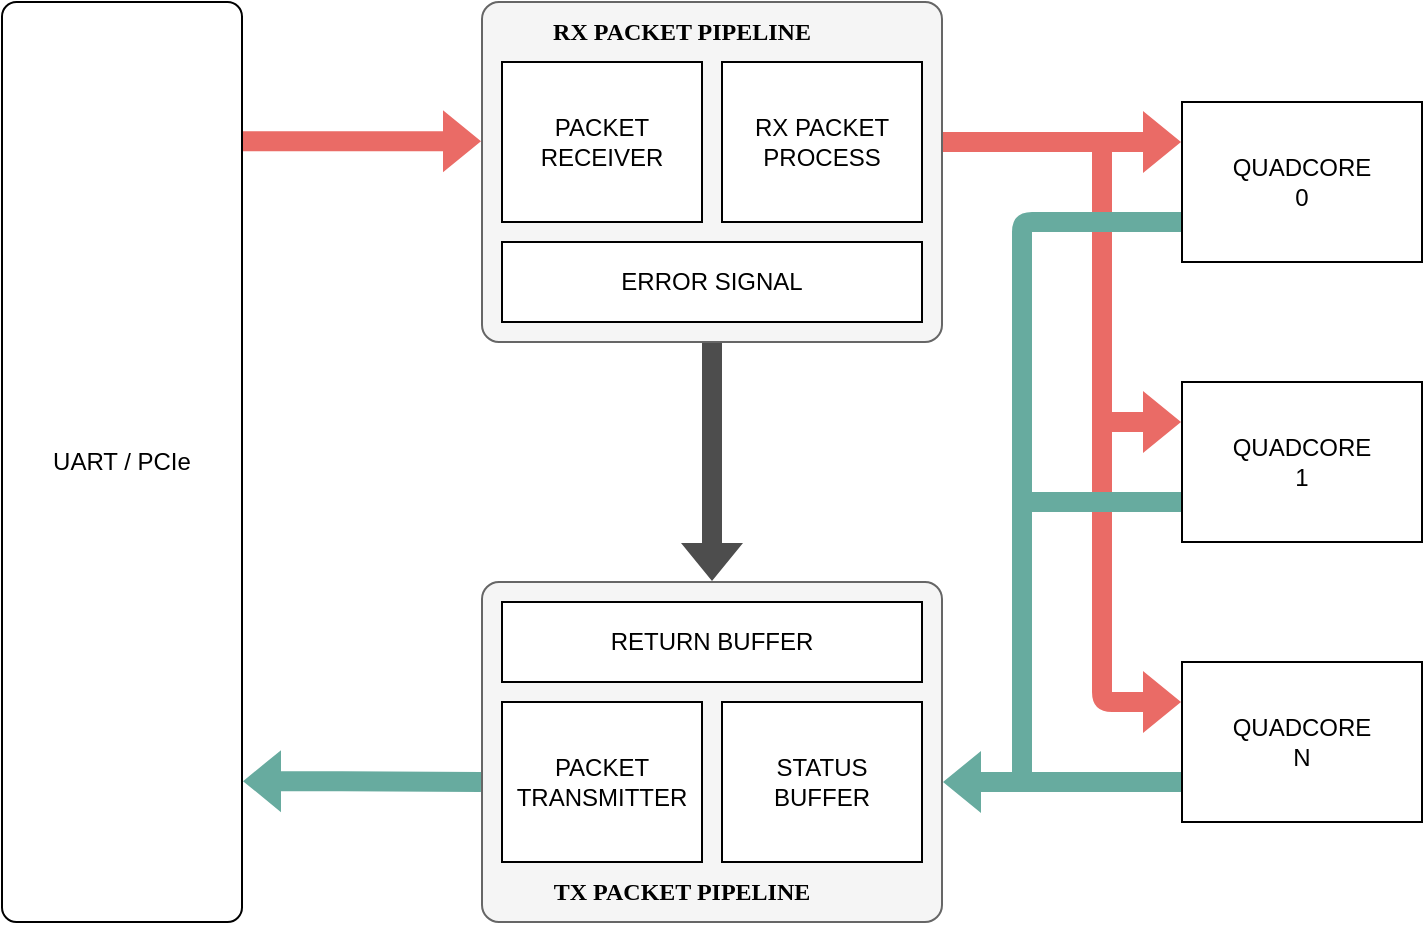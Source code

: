 <mxfile version="24.4.8" type="device" pages="6">
  <diagram id="r5BUijYlLyBRQ20yqvC2" name="top_rev1">
    <mxGraphModel dx="1247" dy="753" grid="1" gridSize="10" guides="1" tooltips="1" connect="1" arrows="1" fold="1" page="0" pageScale="1" pageWidth="827" pageHeight="1169" math="0" shadow="0">
      <root>
        <mxCell id="0" />
        <mxCell id="1" parent="0" />
        <mxCell id="c5xydUIxmgUjYSwhM2tN-1" value="" style="rounded=1;whiteSpace=wrap;html=1;fillColor=#f5f5f5;fontColor=#333333;strokeColor=#666666;arcSize=5;" vertex="1" parent="1">
          <mxGeometry x="330" y="150" width="230" height="170" as="geometry" />
        </mxCell>
        <mxCell id="0TtC6hv9whjUF8AecYWr-1" value="PACKET&lt;div&gt;RECEIVER&lt;/div&gt;" style="rounded=0;whiteSpace=wrap;html=1;" vertex="1" parent="1">
          <mxGeometry x="340" y="180" width="100" height="80" as="geometry" />
        </mxCell>
        <mxCell id="LbTRptGj1K1zYirVU-JL-1" value="RX PACKET&lt;div&gt;PROCESS&lt;/div&gt;" style="rounded=0;whiteSpace=wrap;html=1;" vertex="1" parent="1">
          <mxGeometry x="450" y="180" width="100" height="80" as="geometry" />
        </mxCell>
        <mxCell id="c5xydUIxmgUjYSwhM2tN-6" value="ERROR SIGNAL" style="rounded=0;whiteSpace=wrap;html=1;" vertex="1" parent="1">
          <mxGeometry x="340" y="270" width="210" height="40" as="geometry" />
        </mxCell>
        <mxCell id="7JePOIckHCzzkWBlLprz-1" value="RX PACKET PIPELINE" style="rounded=0;whiteSpace=wrap;html=1;strokeColor=none;fillColor=none;fontStyle=1;fontFamily=Verdana;" vertex="1" parent="1">
          <mxGeometry x="330" y="150" width="200" height="30" as="geometry" />
        </mxCell>
        <mxCell id="PYzP47LIXSicYaKJQkfT-1" value="" style="rounded=1;whiteSpace=wrap;html=1;fillColor=#f5f5f5;fontColor=#333333;strokeColor=#666666;arcSize=5;" vertex="1" parent="1">
          <mxGeometry x="330" y="440" width="230" height="170" as="geometry" />
        </mxCell>
        <mxCell id="PYzP47LIXSicYaKJQkfT-2" value="PACKET&lt;div&gt;TRANSMITTER&lt;/div&gt;" style="rounded=0;whiteSpace=wrap;html=1;" vertex="1" parent="1">
          <mxGeometry x="340" y="500" width="100" height="80" as="geometry" />
        </mxCell>
        <mxCell id="PYzP47LIXSicYaKJQkfT-3" value="RETURN BUFFER" style="rounded=0;whiteSpace=wrap;html=1;" vertex="1" parent="1">
          <mxGeometry x="340" y="450" width="210" height="40" as="geometry" />
        </mxCell>
        <mxCell id="PYzP47LIXSicYaKJQkfT-5" value="TX PACKET PIPELINE" style="rounded=0;whiteSpace=wrap;html=1;strokeColor=none;fillColor=none;fontStyle=1;fontFamily=Verdana;" vertex="1" parent="1">
          <mxGeometry x="330" y="580" width="200" height="30" as="geometry" />
        </mxCell>
        <mxCell id="82GMmUhe2EMVfSWHzGn8-1" value="STATUS&lt;div&gt;BUFFER&lt;/div&gt;" style="rounded=0;whiteSpace=wrap;html=1;" vertex="1" parent="1">
          <mxGeometry x="450" y="500" width="100" height="80" as="geometry" />
        </mxCell>
        <mxCell id="xlRJn-H34H8j7HSDLrot-1" value="&lt;div&gt;QUADCORE&lt;/div&gt;&lt;div&gt;0&lt;/div&gt;" style="rounded=0;whiteSpace=wrap;html=1;" vertex="1" parent="1">
          <mxGeometry x="680" y="200" width="120" height="80" as="geometry" />
        </mxCell>
        <mxCell id="XJGLEfhNBp7NHH6K82Z3-3" value="" style="shape=flexArrow;endArrow=classic;html=1;rounded=1;fillColor=#EA6B66;strokeColor=none;entryX=0;entryY=0.25;entryDx=0;entryDy=0;" edge="1" parent="1" target="XJGLEfhNBp7NHH6K82Z3-12">
          <mxGeometry width="50" height="50" relative="1" as="geometry">
            <mxPoint x="640" y="220" as="sourcePoint" />
            <mxPoint x="680" y="365" as="targetPoint" />
            <Array as="points">
              <mxPoint x="640" y="360" />
            </Array>
          </mxGeometry>
        </mxCell>
        <mxCell id="XJGLEfhNBp7NHH6K82Z3-4" value="" style="shape=flexArrow;endArrow=classic;html=1;rounded=1;fillColor=#EA6B66;strokeColor=none;entryX=0;entryY=0.25;entryDx=0;entryDy=0;" edge="1" parent="1" target="XJGLEfhNBp7NHH6K82Z3-13">
          <mxGeometry width="50" height="50" relative="1" as="geometry">
            <mxPoint x="640" y="350" as="sourcePoint" />
            <mxPoint x="680" y="495" as="targetPoint" />
            <Array as="points">
              <mxPoint x="640" y="500" />
            </Array>
          </mxGeometry>
        </mxCell>
        <mxCell id="XJGLEfhNBp7NHH6K82Z3-1" value="" style="shape=flexArrow;endArrow=classic;html=1;rounded=0;fillColor=#EA6B66;strokeColor=none;entryX=0;entryY=0.25;entryDx=0;entryDy=0;" edge="1" parent="1" target="xlRJn-H34H8j7HSDLrot-1">
          <mxGeometry width="50" height="50" relative="1" as="geometry">
            <mxPoint x="560" y="220" as="sourcePoint" />
            <mxPoint x="680" y="245" as="targetPoint" />
          </mxGeometry>
        </mxCell>
        <mxCell id="XJGLEfhNBp7NHH6K82Z3-6" value="" style="shape=flexArrow;endArrow=classic;html=1;rounded=1;fillColor=#67AB9F;strokeColor=none;exitX=0;exitY=0.75;exitDx=0;exitDy=0;" edge="1" parent="1" source="xlRJn-H34H8j7HSDLrot-1">
          <mxGeometry width="50" height="50" relative="1" as="geometry">
            <mxPoint x="680" y="280" as="sourcePoint" />
            <mxPoint x="560" y="540" as="targetPoint" />
            <Array as="points">
              <mxPoint x="600" y="260" />
              <mxPoint x="600" y="540" />
            </Array>
          </mxGeometry>
        </mxCell>
        <mxCell id="XJGLEfhNBp7NHH6K82Z3-9" value="" style="shape=flexArrow;endArrow=none;html=1;rounded=1;fillColor=#67AB9F;strokeColor=none;endFill=0;exitX=0;exitY=0.75;exitDx=0;exitDy=0;" edge="1" parent="1" source="XJGLEfhNBp7NHH6K82Z3-12">
          <mxGeometry width="50" height="50" relative="1" as="geometry">
            <mxPoint x="680" y="415" as="sourcePoint" />
            <mxPoint x="600" y="400" as="targetPoint" />
            <Array as="points">
              <mxPoint x="620" y="400" />
            </Array>
          </mxGeometry>
        </mxCell>
        <mxCell id="XJGLEfhNBp7NHH6K82Z3-11" value="" style="shape=flexArrow;endArrow=none;html=1;rounded=1;fillColor=#67AB9F;strokeColor=none;endFill=0;exitX=0;exitY=0.75;exitDx=0;exitDy=0;" edge="1" parent="1" source="XJGLEfhNBp7NHH6K82Z3-13">
          <mxGeometry width="50" height="50" relative="1" as="geometry">
            <mxPoint x="680" y="545" as="sourcePoint" />
            <mxPoint x="590" y="540" as="targetPoint" />
            <Array as="points">
              <mxPoint x="640" y="540" />
            </Array>
          </mxGeometry>
        </mxCell>
        <mxCell id="XJGLEfhNBp7NHH6K82Z3-12" value="&lt;div&gt;QUADCORE&lt;/div&gt;&lt;div&gt;1&lt;/div&gt;" style="rounded=0;whiteSpace=wrap;html=1;" vertex="1" parent="1">
          <mxGeometry x="680" y="340" width="120" height="80" as="geometry" />
        </mxCell>
        <mxCell id="XJGLEfhNBp7NHH6K82Z3-13" value="&lt;div&gt;QUADCORE&lt;/div&gt;&lt;div&gt;N&lt;/div&gt;" style="rounded=0;whiteSpace=wrap;html=1;" vertex="1" parent="1">
          <mxGeometry x="680" y="480" width="120" height="80" as="geometry" />
        </mxCell>
        <mxCell id="bdI9STRIXf7txRxogQAi-1" value="" style="shape=flexArrow;endArrow=classic;html=1;rounded=1;exitX=0.5;exitY=1;exitDx=0;exitDy=0;fillColor=#4D4D4D;strokeColor=none;entryX=0.5;entryY=0;entryDx=0;entryDy=0;" edge="1" parent="1" source="c5xydUIxmgUjYSwhM2tN-1" target="PYzP47LIXSicYaKJQkfT-1">
          <mxGeometry width="50" height="50" relative="1" as="geometry">
            <mxPoint x="525" y="340" as="sourcePoint" />
            <mxPoint x="567" y="430" as="targetPoint" />
            <Array as="points">
              <mxPoint x="445" y="370" />
            </Array>
          </mxGeometry>
        </mxCell>
        <mxCell id="yVPqkiY9h74bmQkD_noV-1" value="UART / PCIe" style="rounded=1;whiteSpace=wrap;html=1;arcSize=6;" vertex="1" parent="1">
          <mxGeometry x="90" y="150" width="120" height="460" as="geometry" />
        </mxCell>
        <mxCell id="yVPqkiY9h74bmQkD_noV-2" value="" style="shape=flexArrow;endArrow=classic;html=1;rounded=0;fillColor=#EA6B66;strokeColor=none;entryX=0;entryY=0.25;entryDx=0;entryDy=0;" edge="1" parent="1">
          <mxGeometry width="50" height="50" relative="1" as="geometry">
            <mxPoint x="210" y="219.57" as="sourcePoint" />
            <mxPoint x="330" y="219.57" as="targetPoint" />
          </mxGeometry>
        </mxCell>
        <mxCell id="yVPqkiY9h74bmQkD_noV-3" value="" style="shape=flexArrow;endArrow=block;html=1;rounded=1;fillColor=#67AB9F;strokeColor=none;endFill=0;startArrow=none;startFill=0;" edge="1" parent="1">
          <mxGeometry width="50" height="50" relative="1" as="geometry">
            <mxPoint x="330" y="540" as="sourcePoint" />
            <mxPoint x="210" y="539.57" as="targetPoint" />
            <Array as="points">
              <mxPoint x="260" y="539.57" />
            </Array>
          </mxGeometry>
        </mxCell>
      </root>
    </mxGraphModel>
  </diagram>
  <diagram name="top_rev2" id="QX4nrBfdQlUt40ALpQCO">
    <mxGraphModel dx="1103" dy="666" grid="1" gridSize="10" guides="1" tooltips="1" connect="1" arrows="1" fold="1" page="0" pageScale="1" pageWidth="827" pageHeight="1169" math="0" shadow="0">
      <root>
        <mxCell id="Wzp--0sHXcUe3V3o1Kvt-0" />
        <mxCell id="Wzp--0sHXcUe3V3o1Kvt-1" parent="Wzp--0sHXcUe3V3o1Kvt-0" />
        <mxCell id="q6RRHu-sQg-3XSDfv_vw-2" value="" style="rounded=1;whiteSpace=wrap;html=1;fillColor=#f5f5f5;fontColor=#333333;strokeColor=#666666;arcSize=5;" vertex="1" parent="Wzp--0sHXcUe3V3o1Kvt-1">
          <mxGeometry x="670" y="160" width="170" height="460" as="geometry" />
        </mxCell>
        <mxCell id="Wzp--0sHXcUe3V3o1Kvt-2" value="" style="rounded=1;whiteSpace=wrap;html=1;fillColor=#f5f5f5;fontColor=#333333;strokeColor=#666666;arcSize=5;" vertex="1" parent="Wzp--0sHXcUe3V3o1Kvt-1">
          <mxGeometry x="320" y="160" width="230" height="170" as="geometry" />
        </mxCell>
        <mxCell id="Wzp--0sHXcUe3V3o1Kvt-3" value="PACKET&lt;div&gt;RECEIVER&lt;/div&gt;" style="rounded=0;whiteSpace=wrap;html=1;" vertex="1" parent="Wzp--0sHXcUe3V3o1Kvt-1">
          <mxGeometry x="330" y="190" width="100" height="80" as="geometry" />
        </mxCell>
        <mxCell id="Wzp--0sHXcUe3V3o1Kvt-4" value="RX PACKET&lt;div&gt;PROCESS&lt;/div&gt;" style="rounded=0;whiteSpace=wrap;html=1;" vertex="1" parent="Wzp--0sHXcUe3V3o1Kvt-1">
          <mxGeometry x="440" y="190" width="100" height="80" as="geometry" />
        </mxCell>
        <mxCell id="Wzp--0sHXcUe3V3o1Kvt-5" value="ERROR SIGNAL" style="rounded=0;whiteSpace=wrap;html=1;" vertex="1" parent="Wzp--0sHXcUe3V3o1Kvt-1">
          <mxGeometry x="330" y="280" width="210" height="40" as="geometry" />
        </mxCell>
        <mxCell id="Wzp--0sHXcUe3V3o1Kvt-6" value="RX PACKET PIPELINE" style="rounded=0;whiteSpace=wrap;html=1;strokeColor=none;fillColor=none;fontStyle=1;fontFamily=Verdana;" vertex="1" parent="Wzp--0sHXcUe3V3o1Kvt-1">
          <mxGeometry x="320" y="160" width="230" height="30" as="geometry" />
        </mxCell>
        <mxCell id="Wzp--0sHXcUe3V3o1Kvt-7" value="" style="rounded=1;whiteSpace=wrap;html=1;fillColor=#f5f5f5;fontColor=#333333;strokeColor=#666666;arcSize=5;" vertex="1" parent="Wzp--0sHXcUe3V3o1Kvt-1">
          <mxGeometry x="320" y="450" width="230" height="170" as="geometry" />
        </mxCell>
        <mxCell id="Wzp--0sHXcUe3V3o1Kvt-8" value="PACKET&lt;div&gt;TRANSMITTER&lt;/div&gt;" style="rounded=0;whiteSpace=wrap;html=1;" vertex="1" parent="Wzp--0sHXcUe3V3o1Kvt-1">
          <mxGeometry x="330" y="510" width="100" height="80" as="geometry" />
        </mxCell>
        <mxCell id="Wzp--0sHXcUe3V3o1Kvt-9" value="RETURN BUFFER" style="rounded=0;whiteSpace=wrap;html=1;" vertex="1" parent="Wzp--0sHXcUe3V3o1Kvt-1">
          <mxGeometry x="330" y="460" width="210" height="40" as="geometry" />
        </mxCell>
        <mxCell id="Wzp--0sHXcUe3V3o1Kvt-10" value="TX PACKET PIPELINE" style="rounded=0;whiteSpace=wrap;html=1;strokeColor=none;fillColor=none;fontStyle=1;fontFamily=Verdana;" vertex="1" parent="Wzp--0sHXcUe3V3o1Kvt-1">
          <mxGeometry x="320" y="590" width="230" height="30" as="geometry" />
        </mxCell>
        <mxCell id="Wzp--0sHXcUe3V3o1Kvt-11" value="STATUS&lt;div&gt;BUFFER&lt;/div&gt;" style="rounded=0;whiteSpace=wrap;html=1;" vertex="1" parent="Wzp--0sHXcUe3V3o1Kvt-1">
          <mxGeometry x="440" y="510" width="100" height="80" as="geometry" />
        </mxCell>
        <mxCell id="Wzp--0sHXcUe3V3o1Kvt-12" value="&lt;div&gt;QUADCORE&lt;/div&gt;&lt;div&gt;0&lt;/div&gt;" style="rounded=0;whiteSpace=wrap;html=1;" vertex="1" parent="Wzp--0sHXcUe3V3o1Kvt-1">
          <mxGeometry x="695" y="205" width="120" height="80" as="geometry" />
        </mxCell>
        <mxCell id="Wzp--0sHXcUe3V3o1Kvt-19" value="&lt;div&gt;QUADCORE&lt;/div&gt;&lt;div&gt;1&lt;/div&gt;" style="rounded=0;whiteSpace=wrap;html=1;" vertex="1" parent="Wzp--0sHXcUe3V3o1Kvt-1">
          <mxGeometry x="695" y="310" width="120" height="80" as="geometry" />
        </mxCell>
        <mxCell id="Wzp--0sHXcUe3V3o1Kvt-20" value="&lt;div&gt;QUADCORE&lt;/div&gt;&lt;div&gt;2&lt;/div&gt;" style="rounded=0;whiteSpace=wrap;html=1;" vertex="1" parent="Wzp--0sHXcUe3V3o1Kvt-1">
          <mxGeometry x="695" y="410" width="120" height="80" as="geometry" />
        </mxCell>
        <mxCell id="Wzp--0sHXcUe3V3o1Kvt-21" value="" style="shape=flexArrow;endArrow=classic;html=1;rounded=1;exitX=0.5;exitY=1;exitDx=0;exitDy=0;fillColor=#4D4D4D;strokeColor=none;entryX=0.5;entryY=0;entryDx=0;entryDy=0;" edge="1" parent="Wzp--0sHXcUe3V3o1Kvt-1" source="Wzp--0sHXcUe3V3o1Kvt-2" target="Wzp--0sHXcUe3V3o1Kvt-7">
          <mxGeometry width="50" height="50" relative="1" as="geometry">
            <mxPoint x="515" y="350" as="sourcePoint" />
            <mxPoint x="557" y="440" as="targetPoint" />
            <Array as="points">
              <mxPoint x="435" y="380" />
            </Array>
          </mxGeometry>
        </mxCell>
        <mxCell id="Wzp--0sHXcUe3V3o1Kvt-22" value="UART / PCIe" style="rounded=1;whiteSpace=wrap;html=1;arcSize=6;" vertex="1" parent="Wzp--0sHXcUe3V3o1Kvt-1">
          <mxGeometry x="80" y="160" width="120" height="460" as="geometry" />
        </mxCell>
        <mxCell id="Wzp--0sHXcUe3V3o1Kvt-23" value="" style="shape=flexArrow;endArrow=classic;html=1;rounded=0;fillColor=#EA6B66;strokeColor=none;entryX=0;entryY=0.25;entryDx=0;entryDy=0;" edge="1" parent="Wzp--0sHXcUe3V3o1Kvt-1">
          <mxGeometry width="50" height="50" relative="1" as="geometry">
            <mxPoint x="200" y="229.57" as="sourcePoint" />
            <mxPoint x="320" y="229.57" as="targetPoint" />
          </mxGeometry>
        </mxCell>
        <mxCell id="Wzp--0sHXcUe3V3o1Kvt-24" value="" style="shape=flexArrow;endArrow=block;html=1;rounded=1;fillColor=#67AB9F;strokeColor=none;endFill=0;startArrow=none;startFill=0;" edge="1" parent="Wzp--0sHXcUe3V3o1Kvt-1">
          <mxGeometry width="50" height="50" relative="1" as="geometry">
            <mxPoint x="320" y="550" as="sourcePoint" />
            <mxPoint x="200" y="549.57" as="targetPoint" />
            <Array as="points">
              <mxPoint x="250" y="549.57" />
            </Array>
          </mxGeometry>
        </mxCell>
        <mxCell id="q6RRHu-sQg-3XSDfv_vw-3" value="&lt;div&gt;QUADCORE&lt;/div&gt;&lt;div&gt;N&lt;/div&gt;" style="rounded=0;whiteSpace=wrap;html=1;" vertex="1" parent="Wzp--0sHXcUe3V3o1Kvt-1">
          <mxGeometry x="695" y="510" width="120" height="80" as="geometry" />
        </mxCell>
        <mxCell id="q6RRHu-sQg-3XSDfv_vw-4" value="BCRYPT CRACKER" style="rounded=0;whiteSpace=wrap;html=1;strokeColor=none;fillColor=none;fontStyle=1;fontFamily=Verdana;" vertex="1" parent="Wzp--0sHXcUe3V3o1Kvt-1">
          <mxGeometry x="670" y="160" width="170" height="30" as="geometry" />
        </mxCell>
        <mxCell id="q6RRHu-sQg-3XSDfv_vw-6" value="" style="shape=flexArrow;endArrow=classic;html=1;rounded=0;fillColor=#EA6B66;strokeColor=none;entryX=0;entryY=0.25;entryDx=0;entryDy=0;" edge="1" parent="Wzp--0sHXcUe3V3o1Kvt-1">
          <mxGeometry width="50" height="50" relative="1" as="geometry">
            <mxPoint x="550" y="229.62" as="sourcePoint" />
            <mxPoint x="670" y="229.62" as="targetPoint" />
          </mxGeometry>
        </mxCell>
        <mxCell id="q6RRHu-sQg-3XSDfv_vw-7" value="" style="shape=flexArrow;endArrow=block;html=1;rounded=1;fillColor=#67AB9F;strokeColor=none;endFill=0;startArrow=none;startFill=0;" edge="1" parent="Wzp--0sHXcUe3V3o1Kvt-1">
          <mxGeometry width="50" height="50" relative="1" as="geometry">
            <mxPoint x="670" y="550.05" as="sourcePoint" />
            <mxPoint x="550" y="549.62" as="targetPoint" />
            <Array as="points">
              <mxPoint x="600" y="549.62" />
            </Array>
          </mxGeometry>
        </mxCell>
      </root>
    </mxGraphModel>
  </diagram>
  <diagram name="tx_rx_general" id="fXpxYmOd-tpmFkdJb7WC">
    <mxGraphModel dx="1389" dy="597" grid="1" gridSize="10" guides="1" tooltips="1" connect="1" arrows="1" fold="1" page="0" pageScale="1" pageWidth="827" pageHeight="1169" math="0" shadow="0">
      <root>
        <mxCell id="A8sGjd7W82fzDL1ZCPM3-0" />
        <mxCell id="A8sGjd7W82fzDL1ZCPM3-1" parent="A8sGjd7W82fzDL1ZCPM3-0" />
        <mxCell id="mB1i2zE-PJRBYDyoVGTL-2" value="" style="rounded=1;whiteSpace=wrap;html=1;fillColor=#f5f5f5;fontColor=#333333;strokeColor=#666666;arcSize=5;" parent="A8sGjd7W82fzDL1ZCPM3-1" vertex="1">
          <mxGeometry x="200" y="430" width="170" height="90" as="geometry" />
        </mxCell>
        <mxCell id="A8sGjd7W82fzDL1ZCPM3-2" value="" style="endArrow=none;dashed=1;html=1;rounded=0;strokeWidth=2;" parent="A8sGjd7W82fzDL1ZCPM3-1" edge="1">
          <mxGeometry width="50" height="50" relative="1" as="geometry">
            <mxPoint x="160" y="545" as="sourcePoint" />
            <mxPoint x="160" y="225" as="targetPoint" />
          </mxGeometry>
        </mxCell>
        <mxCell id="A8sGjd7W82fzDL1ZCPM3-3" value="" style="endArrow=none;dashed=1;html=1;rounded=0;strokeWidth=2;" parent="A8sGjd7W82fzDL1ZCPM3-1" edge="1">
          <mxGeometry width="50" height="50" relative="1" as="geometry">
            <mxPoint x="650" y="545" as="sourcePoint" />
            <mxPoint x="650" y="225" as="targetPoint" />
          </mxGeometry>
        </mxCell>
        <mxCell id="A8sGjd7W82fzDL1ZCPM3-4" value="" style="rounded=1;whiteSpace=wrap;html=1;fillColor=#f5f5f5;fontColor=#333333;strokeColor=#666666;arcSize=5;" parent="A8sGjd7W82fzDL1ZCPM3-1" vertex="1">
          <mxGeometry x="200" y="250" width="170" height="90" as="geometry" />
        </mxCell>
        <mxCell id="A8sGjd7W82fzDL1ZCPM3-5" value="UART / PCIe" style="rounded=0;whiteSpace=wrap;html=1;" parent="A8sGjd7W82fzDL1ZCPM3-1" vertex="1">
          <mxGeometry y="250" width="120" height="270" as="geometry" />
        </mxCell>
        <mxCell id="A8sGjd7W82fzDL1ZCPM3-6" value="COBS&lt;div&gt;&lt;div&gt;DECODER&lt;/div&gt;&lt;/div&gt;" style="rounded=0;whiteSpace=wrap;html=1;" parent="A8sGjd7W82fzDL1ZCPM3-1" vertex="1">
          <mxGeometry x="210" y="260" width="70" height="70" as="geometry" />
        </mxCell>
        <mxCell id="A8sGjd7W82fzDL1ZCPM3-7" value="&lt;div&gt;QUADCORE&lt;/div&gt;" style="rounded=0;whiteSpace=wrap;html=1;" parent="A8sGjd7W82fzDL1ZCPM3-1" vertex="1">
          <mxGeometry x="690" y="265" width="120" height="60" as="geometry" />
        </mxCell>
        <mxCell id="A8sGjd7W82fzDL1ZCPM3-8" value="&lt;div&gt;QUADCORE&lt;br&gt;&lt;/div&gt;" style="rounded=0;whiteSpace=wrap;html=1;" parent="A8sGjd7W82fzDL1ZCPM3-1" vertex="1">
          <mxGeometry x="690" y="360" width="120" height="60" as="geometry" />
        </mxCell>
        <mxCell id="A8sGjd7W82fzDL1ZCPM3-9" value="&lt;div&gt;QUADCORE&lt;br&gt;&lt;/div&gt;" style="rounded=0;whiteSpace=wrap;html=1;" parent="A8sGjd7W82fzDL1ZCPM3-1" vertex="1">
          <mxGeometry x="690" y="450" width="120" height="60" as="geometry" />
        </mxCell>
        <mxCell id="A8sGjd7W82fzDL1ZCPM3-11" value="" style="shape=flexArrow;endArrow=classic;html=1;rounded=0;fillColor=#4D4D4D;strokeColor=none;entryX=0;entryY=0.5;entryDx=0;entryDy=0;exitX=1;exitY=0.167;exitDx=0;exitDy=0;exitPerimeter=0;" parent="A8sGjd7W82fzDL1ZCPM3-1" source="A8sGjd7W82fzDL1ZCPM3-5" target="A8sGjd7W82fzDL1ZCPM3-4" edge="1">
          <mxGeometry width="50" height="50" relative="1" as="geometry">
            <mxPoint x="140" y="295" as="sourcePoint" />
            <mxPoint x="240" y="295" as="targetPoint" />
          </mxGeometry>
        </mxCell>
        <mxCell id="A8sGjd7W82fzDL1ZCPM3-12" value="" style="shape=flexArrow;endArrow=classic;html=1;rounded=0;exitX=1;exitY=0.5;exitDx=0;exitDy=0;fillColor=#4D4D4D;strokeColor=none;" parent="A8sGjd7W82fzDL1ZCPM3-1" source="e1kP0oV-9AF4ISjLPcmU-0" target="A8sGjd7W82fzDL1ZCPM3-7" edge="1">
          <mxGeometry width="50" height="50" relative="1" as="geometry">
            <mxPoint x="560" y="295.0" as="sourcePoint" />
            <mxPoint x="640" y="294.66" as="targetPoint" />
          </mxGeometry>
        </mxCell>
        <mxCell id="A8sGjd7W82fzDL1ZCPM3-13" value="" style="shape=flexArrow;endArrow=classic;html=1;rounded=0;fillColor=#4D4D4D;strokeColor=none;entryX=0;entryY=0.5;entryDx=0;entryDy=0;shadow=0;" parent="A8sGjd7W82fzDL1ZCPM3-1" edge="1">
          <mxGeometry width="50" height="50" relative="1" as="geometry">
            <mxPoint x="640" y="290" as="sourcePoint" />
            <mxPoint x="690.0" y="390.0" as="targetPoint" />
            <Array as="points">
              <mxPoint x="640" y="390" />
            </Array>
          </mxGeometry>
        </mxCell>
        <mxCell id="A8sGjd7W82fzDL1ZCPM3-14" value="" style="shape=flexArrow;endArrow=classic;html=1;rounded=1;fillColor=#4D4D4D;strokeColor=none;entryX=0;entryY=0.5;entryDx=0;entryDy=0;" parent="A8sGjd7W82fzDL1ZCPM3-1" edge="1">
          <mxGeometry width="50" height="50" relative="1" as="geometry">
            <mxPoint x="640" y="380" as="sourcePoint" />
            <mxPoint x="690" y="480" as="targetPoint" />
            <Array as="points">
              <mxPoint x="640" y="480" />
            </Array>
          </mxGeometry>
        </mxCell>
        <mxCell id="A8sGjd7W82fzDL1ZCPM3-15" value="&lt;font style=&quot;font-size: 14px;&quot;&gt;COMMUNICATION&lt;/font&gt;" style="rounded=0;whiteSpace=wrap;html=1;strokeColor=none;fillColor=none;fontStyle=1;fontFamily=Verdana;fontSize=14;" parent="A8sGjd7W82fzDL1ZCPM3-1" vertex="1">
          <mxGeometry x="-40" y="150" width="200" height="60" as="geometry" />
        </mxCell>
        <mxCell id="A8sGjd7W82fzDL1ZCPM3-16" value="&lt;font style=&quot;font-size: 14px;&quot;&gt;TX/RX PACKET PIPELINE&lt;/font&gt;" style="rounded=0;whiteSpace=wrap;html=1;strokeColor=none;fillColor=none;fontStyle=1;fontFamily=Verdana;fontSize=14;" parent="A8sGjd7W82fzDL1ZCPM3-1" vertex="1">
          <mxGeometry x="230" y="150" width="360" height="60" as="geometry" />
        </mxCell>
        <mxCell id="A8sGjd7W82fzDL1ZCPM3-17" value="BCRYPT CORES" style="rounded=0;whiteSpace=wrap;html=1;strokeColor=none;fillColor=none;fontStyle=1;fontFamily=Verdana;fontSize=14;" parent="A8sGjd7W82fzDL1ZCPM3-1" vertex="1">
          <mxGeometry x="660" y="150" width="180" height="60" as="geometry" />
        </mxCell>
        <mxCell id="A8sGjd7W82fzDL1ZCPM3-18" value="&lt;div&gt;CRC&lt;/div&gt;&lt;div&gt;CHECK&lt;br&gt;&lt;/div&gt;" style="rounded=0;whiteSpace=wrap;html=1;" parent="A8sGjd7W82fzDL1ZCPM3-1" vertex="1">
          <mxGeometry x="290" y="260" width="70" height="70" as="geometry" />
        </mxCell>
        <mxCell id="A8sGjd7W82fzDL1ZCPM3-19" value="&lt;font&gt;PACKET RECEIVER&lt;/font&gt;" style="rounded=0;whiteSpace=wrap;html=1;strokeColor=none;fillColor=none;fontStyle=1;fontFamily=Verdana;" parent="A8sGjd7W82fzDL1ZCPM3-1" vertex="1">
          <mxGeometry x="180" y="210" width="175" height="60" as="geometry" />
        </mxCell>
        <mxCell id="A8sGjd7W82fzDL1ZCPM3-20" value="" style="shape=flexArrow;endArrow=classic;html=1;rounded=0;exitX=1;exitY=0.5;exitDx=0;exitDy=0;fillColor=#4D4D4D;strokeColor=none;entryX=0;entryY=0.5;entryDx=0;entryDy=0;" parent="A8sGjd7W82fzDL1ZCPM3-1" source="A8sGjd7W82fzDL1ZCPM3-4" target="e1kP0oV-9AF4ISjLPcmU-0" edge="1">
          <mxGeometry width="50" height="50" relative="1" as="geometry">
            <mxPoint x="450" y="294.66" as="sourcePoint" />
            <mxPoint x="450" y="295.0" as="targetPoint" />
          </mxGeometry>
        </mxCell>
        <mxCell id="mB1i2zE-PJRBYDyoVGTL-0" value="COBS&lt;div&gt;&lt;div&gt;ENCODER&lt;/div&gt;&lt;/div&gt;" style="rounded=0;whiteSpace=wrap;html=1;" parent="A8sGjd7W82fzDL1ZCPM3-1" vertex="1">
          <mxGeometry x="210" y="440" width="70" height="70" as="geometry" />
        </mxCell>
        <mxCell id="mB1i2zE-PJRBYDyoVGTL-1" value="&lt;div&gt;CRC&lt;/div&gt;&lt;div&gt;COMPUTE&lt;br&gt;&lt;/div&gt;" style="rounded=0;whiteSpace=wrap;html=1;" parent="A8sGjd7W82fzDL1ZCPM3-1" vertex="1">
          <mxGeometry x="290" y="440" width="70" height="70" as="geometry" />
        </mxCell>
        <mxCell id="mB1i2zE-PJRBYDyoVGTL-3" value="&lt;font&gt;PACKET TRANSMITTER&lt;/font&gt;" style="rounded=0;whiteSpace=wrap;html=1;strokeColor=none;fillColor=none;fontStyle=1;fontFamily=Verdana;" parent="A8sGjd7W82fzDL1ZCPM3-1" vertex="1">
          <mxGeometry x="200" y="500" width="162.5" height="60" as="geometry" />
        </mxCell>
        <mxCell id="e1kP0oV-9AF4ISjLPcmU-0" value="" style="rounded=1;whiteSpace=wrap;html=1;fillColor=#f5f5f5;fontColor=#333333;strokeColor=#666666;arcSize=5;" parent="A8sGjd7W82fzDL1ZCPM3-1" vertex="1">
          <mxGeometry x="440" y="250" width="170" height="90" as="geometry" />
        </mxCell>
        <mxCell id="e1kP0oV-9AF4ISjLPcmU-1" value="DATA BUFFER" style="rounded=0;whiteSpace=wrap;html=1;" parent="A8sGjd7W82fzDL1ZCPM3-1" vertex="1">
          <mxGeometry x="450" y="260" width="70" height="70" as="geometry" />
        </mxCell>
        <mxCell id="e1kP0oV-9AF4ISjLPcmU-2" value="&lt;div&gt;ERROR&lt;/div&gt;&lt;div&gt;CHECK&lt;/div&gt;" style="rounded=0;whiteSpace=wrap;html=1;" parent="A8sGjd7W82fzDL1ZCPM3-1" vertex="1">
          <mxGeometry x="530" y="260" width="70" height="70" as="geometry" />
        </mxCell>
        <mxCell id="e1kP0oV-9AF4ISjLPcmU-3" value="&lt;font&gt;RX PACKET PROCESS&lt;/font&gt;" style="rounded=0;whiteSpace=wrap;html=1;strokeColor=none;fillColor=none;fontStyle=1;fontFamily=Verdana;" parent="A8sGjd7W82fzDL1ZCPM3-1" vertex="1">
          <mxGeometry x="440" y="210" width="150" height="60" as="geometry" />
        </mxCell>
        <mxCell id="e1kP0oV-9AF4ISjLPcmU-4" value="" style="rounded=1;whiteSpace=wrap;html=1;fillColor=#f5f5f5;fontColor=#333333;strokeColor=#666666;arcSize=5;" parent="A8sGjd7W82fzDL1ZCPM3-1" vertex="1">
          <mxGeometry x="440" y="430" width="170" height="90" as="geometry" />
        </mxCell>
        <mxCell id="e1kP0oV-9AF4ISjLPcmU-5" value="DATA BUFFER" style="rounded=0;whiteSpace=wrap;html=1;" parent="A8sGjd7W82fzDL1ZCPM3-1" vertex="1">
          <mxGeometry x="450" y="440" width="70" height="70" as="geometry" />
        </mxCell>
        <mxCell id="e1kP0oV-9AF4ISjLPcmU-6" value="&lt;div&gt;RETURN DATA PROCESS&lt;/div&gt;" style="rounded=0;whiteSpace=wrap;html=1;" parent="A8sGjd7W82fzDL1ZCPM3-1" vertex="1">
          <mxGeometry x="530" y="440" width="70" height="70" as="geometry" />
        </mxCell>
        <mxCell id="e1kP0oV-9AF4ISjLPcmU-9" value="&lt;font&gt;TX PACKET PROCESS&lt;/font&gt;" style="rounded=0;whiteSpace=wrap;html=1;strokeColor=none;fillColor=none;fontStyle=1;fontFamily=Verdana;" parent="A8sGjd7W82fzDL1ZCPM3-1" vertex="1">
          <mxGeometry x="440" y="500" width="150" height="60" as="geometry" />
        </mxCell>
        <mxCell id="e1kP0oV-9AF4ISjLPcmU-10" value="" style="shape=flexArrow;endArrow=classic;html=1;rounded=1;exitX=0.5;exitY=1;exitDx=0;exitDy=0;fillColor=#4D4D4D;strokeColor=none;entryX=0.25;entryY=0;entryDx=0;entryDy=0;" parent="A8sGjd7W82fzDL1ZCPM3-1" source="A8sGjd7W82fzDL1ZCPM3-4" target="e1kP0oV-9AF4ISjLPcmU-4" edge="1">
          <mxGeometry width="50" height="50" relative="1" as="geometry">
            <mxPoint x="300" y="380" as="sourcePoint" />
            <mxPoint x="520" y="390" as="targetPoint" />
            <Array as="points">
              <mxPoint x="285" y="390" />
              <mxPoint x="380" y="390" />
              <mxPoint x="483" y="390" />
            </Array>
          </mxGeometry>
        </mxCell>
        <mxCell id="e1kP0oV-9AF4ISjLPcmU-12" value="" style="shape=flexArrow;endArrow=classic;html=1;rounded=1;exitX=0.5;exitY=1;exitDx=0;exitDy=0;fillColor=#4D4D4D;strokeColor=none;entryX=0.75;entryY=0;entryDx=0;entryDy=0;" parent="A8sGjd7W82fzDL1ZCPM3-1" source="e1kP0oV-9AF4ISjLPcmU-0" target="e1kP0oV-9AF4ISjLPcmU-4" edge="1">
          <mxGeometry width="50" height="50" relative="1" as="geometry">
            <mxPoint x="520" y="360" as="sourcePoint" />
            <mxPoint x="718" y="450" as="targetPoint" />
            <Array as="points">
              <mxPoint x="525" y="390" />
              <mxPoint x="568" y="390" />
            </Array>
          </mxGeometry>
        </mxCell>
        <mxCell id="e1kP0oV-9AF4ISjLPcmU-13" value="" style="shape=flexArrow;endArrow=classic;html=1;rounded=0;exitX=0;exitY=0.5;exitDx=0;exitDy=0;fillColor=#4D4D4D;strokeColor=none;entryX=1;entryY=0.5;entryDx=0;entryDy=0;" parent="A8sGjd7W82fzDL1ZCPM3-1" source="e1kP0oV-9AF4ISjLPcmU-4" target="mB1i2zE-PJRBYDyoVGTL-2" edge="1">
          <mxGeometry width="50" height="50" relative="1" as="geometry">
            <mxPoint x="385" y="590" as="sourcePoint" />
            <mxPoint x="455" y="590" as="targetPoint" />
          </mxGeometry>
        </mxCell>
        <mxCell id="e1kP0oV-9AF4ISjLPcmU-15" value="" style="shape=flexArrow;endArrow=none;html=1;rounded=0;fillColor=#4D4D4D;strokeColor=none;entryX=0;entryY=0.5;entryDx=0;entryDy=0;startArrow=block;endFill=0;" parent="A8sGjd7W82fzDL1ZCPM3-1" edge="1">
          <mxGeometry width="50" height="50" relative="1" as="geometry">
            <mxPoint x="120" y="475" as="sourcePoint" />
            <mxPoint x="200" y="474.58" as="targetPoint" />
          </mxGeometry>
        </mxCell>
      </root>
    </mxGraphModel>
  </diagram>
  <diagram name="tx_general" id="wWGyB7CY458hCMCGl9B1">
    <mxGraphModel dx="1195" dy="722" grid="1" gridSize="10" guides="1" tooltips="1" connect="1" arrows="1" fold="1" page="1" pageScale="1" pageWidth="827" pageHeight="1169" math="0" shadow="0">
      <root>
        <mxCell id="0" />
        <mxCell id="1" parent="0" />
        <mxCell id="kW2f-uZVSnXoy2bMKub4-27" value="" style="endArrow=none;dashed=1;html=1;rounded=0;strokeWidth=2;" parent="1" edge="1">
          <mxGeometry width="50" height="50" relative="1" as="geometry">
            <mxPoint x="240" y="530" as="sourcePoint" />
            <mxPoint x="240" y="210" as="targetPoint" />
          </mxGeometry>
        </mxCell>
        <mxCell id="kW2f-uZVSnXoy2bMKub4-28" value="" style="endArrow=none;dashed=1;html=1;rounded=0;strokeWidth=2;" parent="1" edge="1">
          <mxGeometry width="50" height="50" relative="1" as="geometry">
            <mxPoint x="600" y="530" as="sourcePoint" />
            <mxPoint x="600" y="210" as="targetPoint" />
          </mxGeometry>
        </mxCell>
        <mxCell id="kW2f-uZVSnXoy2bMKub4-5" value="" style="rounded=1;whiteSpace=wrap;html=1;fillColor=#f5f5f5;fontColor=#333333;strokeColor=#666666;arcSize=5;" parent="1" vertex="1">
          <mxGeometry x="280" y="250" width="170" height="90" as="geometry" />
        </mxCell>
        <mxCell id="luzURdqNToG3hxR_e6jb-1" value="UART / PCIe" style="rounded=0;whiteSpace=wrap;html=1;" parent="1" vertex="1">
          <mxGeometry x="80" y="250" width="120" height="90" as="geometry" />
        </mxCell>
        <mxCell id="kW2f-uZVSnXoy2bMKub4-1" value="COBS&lt;div&gt;&lt;div&gt;DECODER&lt;/div&gt;&lt;/div&gt;" style="rounded=0;whiteSpace=wrap;html=1;" parent="1" vertex="1">
          <mxGeometry x="290" y="260" width="70" height="70" as="geometry" />
        </mxCell>
        <mxCell id="kW2f-uZVSnXoy2bMKub4-2" value="&lt;div&gt;QUADCORE&lt;/div&gt;" style="rounded=0;whiteSpace=wrap;html=1;" parent="1" vertex="1">
          <mxGeometry x="640" y="265" width="120" height="60" as="geometry" />
        </mxCell>
        <mxCell id="kW2f-uZVSnXoy2bMKub4-3" value="&lt;div&gt;QUADCORE&lt;br&gt;&lt;/div&gt;" style="rounded=0;whiteSpace=wrap;html=1;" parent="1" vertex="1">
          <mxGeometry x="640" y="360" width="120" height="60" as="geometry" />
        </mxCell>
        <mxCell id="kW2f-uZVSnXoy2bMKub4-4" value="&lt;div&gt;QUADCORE&lt;br&gt;&lt;/div&gt;" style="rounded=0;whiteSpace=wrap;html=1;" parent="1" vertex="1">
          <mxGeometry x="640" y="450" width="120" height="60" as="geometry" />
        </mxCell>
        <mxCell id="kW2f-uZVSnXoy2bMKub4-7" value="DATA&lt;div&gt;BUFFER&lt;/div&gt;" style="rounded=0;whiteSpace=wrap;html=1;" parent="1" vertex="1">
          <mxGeometry x="490" y="250" width="70" height="90" as="geometry" />
        </mxCell>
        <mxCell id="kW2f-uZVSnXoy2bMKub4-8" value="" style="shape=flexArrow;endArrow=classic;html=1;rounded=0;exitX=1;exitY=0.5;exitDx=0;exitDy=0;fillColor=#4D4D4D;strokeColor=none;entryX=0;entryY=0.5;entryDx=0;entryDy=0;" parent="1" source="luzURdqNToG3hxR_e6jb-1" target="kW2f-uZVSnXoy2bMKub4-5" edge="1">
          <mxGeometry width="50" height="50" relative="1" as="geometry">
            <mxPoint x="240" y="330" as="sourcePoint" />
            <mxPoint x="240" y="295" as="targetPoint" />
          </mxGeometry>
        </mxCell>
        <mxCell id="kW2f-uZVSnXoy2bMKub4-9" value="" style="shape=flexArrow;endArrow=classic;html=1;rounded=0;exitX=1;exitY=0.5;exitDx=0;exitDy=0;fillColor=#4D4D4D;strokeColor=none;" parent="1" edge="1">
          <mxGeometry width="50" height="50" relative="1" as="geometry">
            <mxPoint x="560" y="294.95" as="sourcePoint" />
            <mxPoint x="640" y="294.66" as="targetPoint" />
          </mxGeometry>
        </mxCell>
        <mxCell id="kW2f-uZVSnXoy2bMKub4-10" value="" style="shape=flexArrow;endArrow=classic;html=1;rounded=0;fillColor=#4D4D4D;strokeColor=none;entryX=0;entryY=0.5;entryDx=0;entryDy=0;shadow=0;" parent="1" edge="1">
          <mxGeometry width="50" height="50" relative="1" as="geometry">
            <mxPoint x="590" y="290" as="sourcePoint" />
            <mxPoint x="640.0" y="390.0" as="targetPoint" />
            <Array as="points">
              <mxPoint x="590" y="390" />
            </Array>
          </mxGeometry>
        </mxCell>
        <mxCell id="kW2f-uZVSnXoy2bMKub4-11" value="" style="shape=flexArrow;endArrow=classic;html=1;rounded=1;fillColor=#4D4D4D;strokeColor=none;entryX=0;entryY=0.5;entryDx=0;entryDy=0;" parent="1" edge="1">
          <mxGeometry width="50" height="50" relative="1" as="geometry">
            <mxPoint x="590" y="380" as="sourcePoint" />
            <mxPoint x="640" y="480" as="targetPoint" />
            <Array as="points">
              <mxPoint x="590" y="480" />
            </Array>
          </mxGeometry>
        </mxCell>
        <mxCell id="kW2f-uZVSnXoy2bMKub4-29" value="&lt;font style=&quot;font-size: 14px;&quot;&gt;COMMUNICATION&lt;/font&gt;" style="rounded=0;whiteSpace=wrap;html=1;strokeColor=none;fillColor=none;fontStyle=1;fontFamily=Verdana;fontSize=14;" parent="1" vertex="1">
          <mxGeometry x="40" y="150" width="200" height="60" as="geometry" />
        </mxCell>
        <mxCell id="kW2f-uZVSnXoy2bMKub4-30" value="&lt;font style=&quot;font-size: 14px;&quot;&gt;PACKET PROCESS&lt;/font&gt;" style="rounded=0;whiteSpace=wrap;html=1;strokeColor=none;fillColor=none;fontStyle=1;fontFamily=Verdana;fontSize=14;" parent="1" vertex="1">
          <mxGeometry x="240" y="150" width="360" height="60" as="geometry" />
        </mxCell>
        <mxCell id="kW2f-uZVSnXoy2bMKub4-31" value="BCRYPT CORES" style="rounded=0;whiteSpace=wrap;html=1;strokeColor=none;fillColor=none;fontStyle=1;fontFamily=Verdana;fontSize=14;" parent="1" vertex="1">
          <mxGeometry x="610" y="150" width="180" height="60" as="geometry" />
        </mxCell>
        <mxCell id="DsgOxgg1TdwKokWb8J3w-3" value="&lt;div&gt;CRC&lt;/div&gt;&lt;div&gt;CHECK&lt;br&gt;&lt;/div&gt;" style="rounded=0;whiteSpace=wrap;html=1;" parent="1" vertex="1">
          <mxGeometry x="370" y="260" width="70" height="70" as="geometry" />
        </mxCell>
        <mxCell id="TCaUU9XWG-o6mrFI4UNr-1" value="&lt;font&gt;PACKET RECEIVER&lt;/font&gt;" style="rounded=0;whiteSpace=wrap;html=1;strokeColor=none;fillColor=none;fontStyle=1;fontFamily=Verdana;" parent="1" vertex="1">
          <mxGeometry x="260" y="210" width="175" height="60" as="geometry" />
        </mxCell>
        <mxCell id="TCaUU9XWG-o6mrFI4UNr-3" value="" style="shape=flexArrow;endArrow=classic;html=1;rounded=0;exitX=1;exitY=0.5;exitDx=0;exitDy=0;fillColor=#4D4D4D;strokeColor=none;entryX=0;entryY=0.5;entryDx=0;entryDy=0;" parent="1" target="kW2f-uZVSnXoy2bMKub4-7" edge="1">
          <mxGeometry width="50" height="50" relative="1" as="geometry">
            <mxPoint x="450" y="294.66" as="sourcePoint" />
            <mxPoint x="530" y="294.66" as="targetPoint" />
          </mxGeometry>
        </mxCell>
      </root>
    </mxGraphModel>
  </diagram>
  <diagram id="Ej6dJNtUA6J3Xb9uRzSc" name="packet_format">
    <mxGraphModel dx="1434" dy="866" grid="1" gridSize="10" guides="1" tooltips="1" connect="1" arrows="1" fold="1" page="1" pageScale="1" pageWidth="827" pageHeight="1169" math="0" shadow="0">
      <root>
        <mxCell id="0" />
        <mxCell id="1" parent="0" />
        <mxCell id="Kbpwj_XkhxJdl01qxhKT-2" value="ID" style="rounded=0;whiteSpace=wrap;html=1;" parent="1" vertex="1">
          <mxGeometry x="140" y="350" width="40" height="40" as="geometry" />
        </mxCell>
        <mxCell id="Kbpwj_XkhxJdl01qxhKT-3" value="1 Byte" style="rounded=0;whiteSpace=wrap;html=1;fillColor=none;strokeColor=none;" parent="1" vertex="1">
          <mxGeometry x="140" y="310" width="40" height="40" as="geometry" />
        </mxCell>
        <mxCell id="Kbpwj_XkhxJdl01qxhKT-4" value="CRACK MAX" style="rounded=0;whiteSpace=wrap;html=1;" parent="1" vertex="1">
          <mxGeometry x="180" y="350" width="80" height="40" as="geometry" />
        </mxCell>
        <mxCell id="Kbpwj_XkhxJdl01qxhKT-5" value="4 Bytes" style="rounded=0;whiteSpace=wrap;html=1;fillColor=none;strokeColor=none;" parent="1" vertex="1">
          <mxGeometry x="180" y="310" width="80" height="40" as="geometry" />
        </mxCell>
        <mxCell id="Kbpwj_XkhxJdl01qxhKT-6" value="SALT" style="rounded=0;whiteSpace=wrap;html=1;" parent="1" vertex="1">
          <mxGeometry x="260" y="350" width="120" height="40" as="geometry" />
        </mxCell>
        <mxCell id="Kbpwj_XkhxJdl01qxhKT-7" value="16 Bytes" style="rounded=0;whiteSpace=wrap;html=1;fillColor=none;strokeColor=none;" parent="1" vertex="1">
          <mxGeometry x="260" y="310" width="120" height="40" as="geometry" />
        </mxCell>
        <mxCell id="Kbpwj_XkhxJdl01qxhKT-8" value="HASH" style="rounded=0;whiteSpace=wrap;html=1;" parent="1" vertex="1">
          <mxGeometry x="380" y="350" width="120" height="40" as="geometry" />
        </mxCell>
        <mxCell id="Kbpwj_XkhxJdl01qxhKT-9" value="23 Bytes" style="rounded=0;whiteSpace=wrap;html=1;fillColor=none;strokeColor=none;" parent="1" vertex="1">
          <mxGeometry x="380" y="310" width="120" height="40" as="geometry" />
        </mxCell>
        <mxCell id="Kbpwj_XkhxJdl01qxhKT-10" value="PWD COUNTER INIT" style="rounded=0;whiteSpace=wrap;html=1;" parent="1" vertex="1">
          <mxGeometry x="500" y="350" width="160" height="40" as="geometry" />
        </mxCell>
        <mxCell id="Kbpwj_XkhxJdl01qxhKT-11" value="54 Bytes" style="rounded=0;whiteSpace=wrap;html=1;fillColor=none;strokeColor=none;" parent="1" vertex="1">
          <mxGeometry x="500" y="310" width="160" height="40" as="geometry" />
        </mxCell>
        <mxCell id="Kbpwj_XkhxJdl01qxhKT-12" value="" style="endArrow=classic;html=1;rounded=0;startArrow=classic;startFill=1;" parent="1" edge="1">
          <mxGeometry width="50" height="50" relative="1" as="geometry">
            <mxPoint x="140" y="410" as="sourcePoint" />
            <mxPoint x="700" y="410" as="targetPoint" />
          </mxGeometry>
        </mxCell>
        <mxCell id="Kbpwj_XkhxJdl01qxhKT-13" value="&lt;span&gt;99 Bytes&lt;/span&gt;" style="rounded=0;whiteSpace=wrap;html=1;fillColor=none;strokeColor=none;fontFamily=Verdana;fontStyle=1" parent="1" vertex="1">
          <mxGeometry x="140" y="420" width="560" height="40" as="geometry" />
        </mxCell>
        <mxCell id="KJlfXx-siTSAB3NleRVp-1" value="PAYLOAD EXAMPLE - BCRYPT QUADCORE INIT" style="rounded=0;whiteSpace=wrap;html=1;fillColor=none;strokeColor=none;fontFamily=Verdana;fontStyle=1;fontSize=20;" parent="1" vertex="1">
          <mxGeometry x="120" y="260" width="600" height="40" as="geometry" />
        </mxCell>
        <mxCell id="KJlfXx-siTSAB3NleRVp-2" value="&lt;div&gt;COBS&lt;br&gt;&lt;/div&gt;&lt;div&gt;HEAD&lt;/div&gt;" style="rounded=0;whiteSpace=wrap;html=1;" parent="1" vertex="1">
          <mxGeometry x="194" y="180" width="80" height="40" as="geometry" />
        </mxCell>
        <mxCell id="KJlfXx-siTSAB3NleRVp-3" value="1 Byte" style="rounded=0;whiteSpace=wrap;html=1;fillColor=none;strokeColor=none;" parent="1" vertex="1">
          <mxGeometry x="194" y="140" width="80" height="40" as="geometry" />
        </mxCell>
        <mxCell id="KJlfXx-siTSAB3NleRVp-8" value="PAYLOAD" style="rounded=0;whiteSpace=wrap;html=1;" parent="1" vertex="1">
          <mxGeometry x="354" y="180" width="120" height="40" as="geometry" />
        </mxCell>
        <mxCell id="KJlfXx-siTSAB3NleRVp-9" value="Variable" style="rounded=0;whiteSpace=wrap;html=1;fillColor=none;strokeColor=none;" parent="1" vertex="1">
          <mxGeometry x="354" y="140" width="120" height="40" as="geometry" />
        </mxCell>
        <mxCell id="KJlfXx-siTSAB3NleRVp-10" value="&lt;div&gt;COBS&lt;/div&gt;&lt;div&gt;&lt;span style=&quot;background-color: initial;&quot;&gt;END&lt;/span&gt;&lt;/div&gt;" style="rounded=0;whiteSpace=wrap;html=1;" parent="1" vertex="1">
          <mxGeometry x="554" y="180" width="80" height="40" as="geometry" />
        </mxCell>
        <mxCell id="KJlfXx-siTSAB3NleRVp-14" value="PACKET FORMAT" style="rounded=0;whiteSpace=wrap;html=1;fillColor=none;strokeColor=none;fontFamily=Verdana;fontStyle=1;fontSize=20;" parent="1" vertex="1">
          <mxGeometry x="280" y="90" width="280" height="40" as="geometry" />
        </mxCell>
        <mxCell id="KJlfXx-siTSAB3NleRVp-15" value="CRC" style="rounded=0;whiteSpace=wrap;html=1;" parent="1" vertex="1">
          <mxGeometry x="474" y="180" width="80" height="40" as="geometry" />
        </mxCell>
        <mxCell id="KJlfXx-siTSAB3NleRVp-18" value="1 Byte" style="rounded=0;whiteSpace=wrap;html=1;fillColor=none;strokeColor=none;" parent="1" vertex="1">
          <mxGeometry x="474" y="140" width="80" height="40" as="geometry" />
        </mxCell>
        <mxCell id="KJlfXx-siTSAB3NleRVp-19" value="1 Byte" style="rounded=0;whiteSpace=wrap;html=1;fillColor=none;strokeColor=none;" parent="1" vertex="1">
          <mxGeometry x="554" y="140" width="80" height="40" as="geometry" />
        </mxCell>
        <mxCell id="gpWO1HJho7meWF10mmqA-1" value="PAYLOAD&lt;div&gt;LENGTH&lt;/div&gt;" style="rounded=0;whiteSpace=wrap;html=1;" parent="1" vertex="1">
          <mxGeometry x="274" y="180" width="80" height="40" as="geometry" />
        </mxCell>
        <mxCell id="gpWO1HJho7meWF10mmqA-2" value="1 Byte" style="rounded=0;whiteSpace=wrap;html=1;fillColor=none;strokeColor=none;" parent="1" vertex="1">
          <mxGeometry x="274" y="140" width="80" height="40" as="geometry" />
        </mxCell>
        <mxCell id="u8Z3jXi60xxVs2f5sU4P-1" value="PWD&lt;div&gt;LEN&lt;/div&gt;" style="rounded=0;whiteSpace=wrap;html=1;" parent="1" vertex="1">
          <mxGeometry x="660" y="350" width="40" height="40" as="geometry" />
        </mxCell>
        <mxCell id="u8Z3jXi60xxVs2f5sU4P-2" value="1 Byte" style="rounded=0;whiteSpace=wrap;html=1;fillColor=none;strokeColor=none;" parent="1" vertex="1">
          <mxGeometry x="660" y="310" width="40" height="40" as="geometry" />
        </mxCell>
      </root>
    </mxGraphModel>
  </diagram>
  <diagram id="sWG0stbWaSt5cjvIcMF4" name="rx_packet_process">
    <mxGraphModel dx="2074" dy="1134" grid="1" gridSize="10" guides="1" tooltips="1" connect="1" arrows="1" fold="1" page="0" pageScale="1" pageWidth="827" pageHeight="1169" math="0" shadow="0">
      <root>
        <mxCell id="0" />
        <mxCell id="1" parent="0" />
        <mxCell id="JskoURoQhUJMNRTtYPGv-28" value="" style="rounded=0;whiteSpace=wrap;html=1;" parent="1" vertex="1">
          <mxGeometry x="160" y="160" width="360" height="460" as="geometry" />
        </mxCell>
        <mxCell id="GSp2bS3jH19l8olLpKYD-3" value="COUNTER" style="rounded=0;whiteSpace=wrap;html=1;" parent="1" vertex="1">
          <mxGeometry x="240" y="240" width="80" height="80" as="geometry" />
        </mxCell>
        <mxCell id="GSp2bS3jH19l8olLpKYD-4" value="" style="endArrow=classic;html=1;rounded=0;entryX=0;entryY=0.5;entryDx=0;entryDy=0;" parent="1" target="JskoURoQhUJMNRTtYPGv-9" edge="1">
          <mxGeometry width="50" height="50" relative="1" as="geometry">
            <mxPoint x="200" y="300" as="sourcePoint" />
            <mxPoint x="230" y="380" as="targetPoint" />
            <Array as="points">
              <mxPoint x="200" y="360" />
            </Array>
          </mxGeometry>
        </mxCell>
        <mxCell id="JskoURoQhUJMNRTtYPGv-9" value="BUFFER" style="rounded=0;whiteSpace=wrap;html=1;" parent="1" vertex="1">
          <mxGeometry x="400" y="240" width="80" height="240" as="geometry" />
        </mxCell>
        <mxCell id="JskoURoQhUJMNRTtYPGv-12" value="" style="shape=flexArrow;endArrow=classic;html=1;rounded=0;entryX=0;entryY=0.75;entryDx=0;entryDy=0;fillColor=#4D4D4D;strokeColor=none;shadow=0;strokeWidth=1;width=10;endSize=5.762;" parent="1" edge="1">
          <mxGeometry width="50" height="50" relative="1" as="geometry">
            <mxPoint x="160" y="440" as="sourcePoint" />
            <mxPoint x="400" y="440" as="targetPoint" />
          </mxGeometry>
        </mxCell>
        <mxCell id="JskoURoQhUJMNRTtYPGv-14" value="RST" style="rounded=0;whiteSpace=wrap;html=1;fillColor=none;strokeColor=none;" parent="1" vertex="1">
          <mxGeometry x="200" y="240" width="40" height="20" as="geometry" />
        </mxCell>
        <mxCell id="JskoURoQhUJMNRTtYPGv-15" value="EN" style="rounded=0;whiteSpace=wrap;html=1;fillColor=none;strokeColor=none;" parent="1" vertex="1">
          <mxGeometry x="200" y="280" width="40" height="20" as="geometry" />
        </mxCell>
        <mxCell id="JskoURoQhUJMNRTtYPGv-16" value="WR_EN" style="rounded=0;whiteSpace=wrap;html=1;fillColor=none;strokeColor=none;" parent="1" vertex="1">
          <mxGeometry x="320" y="340" width="80" height="20" as="geometry" />
        </mxCell>
        <mxCell id="JskoURoQhUJMNRTtYPGv-17" value="DATA" style="rounded=0;whiteSpace=wrap;html=1;fillColor=none;strokeColor=none;" parent="1" vertex="1">
          <mxGeometry x="320" y="410" width="80" height="20" as="geometry" />
        </mxCell>
        <mxCell id="JskoURoQhUJMNRTtYPGv-21" value="" style="endArrow=classic;html=1;rounded=0;entryX=0;entryY=0.75;entryDx=0;entryDy=0;" parent="1" edge="1">
          <mxGeometry width="50" height="50" relative="1" as="geometry">
            <mxPoint x="160" y="560" as="sourcePoint" />
            <mxPoint x="400" y="560" as="targetPoint" />
          </mxGeometry>
        </mxCell>
        <mxCell id="JskoURoQhUJMNRTtYPGv-23" value="" style="shape=flexArrow;endArrow=classic;html=1;rounded=0;entryX=0;entryY=0.75;entryDx=0;entryDy=0;fillColor=#4D4D4D;strokeColor=none;shadow=0;strokeWidth=1;width=10;endSize=5.762;" parent="1" edge="1">
          <mxGeometry width="50" height="50" relative="1" as="geometry">
            <mxPoint x="480" y="259.52" as="sourcePoint" />
            <mxPoint x="560" y="259.52" as="targetPoint" />
          </mxGeometry>
        </mxCell>
        <mxCell id="JskoURoQhUJMNRTtYPGv-24" value="" style="shape=flexArrow;endArrow=classic;html=1;rounded=0;entryX=0;entryY=0.75;entryDx=0;entryDy=0;fillColor=#4D4D4D;strokeColor=none;shadow=0;strokeWidth=1;width=10;endSize=5.762;" parent="1" edge="1">
          <mxGeometry width="50" height="50" relative="1" as="geometry">
            <mxPoint x="480" y="300" as="sourcePoint" />
            <mxPoint x="560" y="300" as="targetPoint" />
          </mxGeometry>
        </mxCell>
        <mxCell id="JskoURoQhUJMNRTtYPGv-25" value="" style="shape=flexArrow;endArrow=classic;html=1;rounded=0;entryX=0;entryY=0.75;entryDx=0;entryDy=0;fillColor=#4D4D4D;strokeColor=none;shadow=0;strokeWidth=1;width=10;endSize=5.762;" parent="1" edge="1">
          <mxGeometry width="50" height="50" relative="1" as="geometry">
            <mxPoint x="480" y="340" as="sourcePoint" />
            <mxPoint x="560" y="340" as="targetPoint" />
          </mxGeometry>
        </mxCell>
        <mxCell id="JskoURoQhUJMNRTtYPGv-26" value="" style="shape=flexArrow;endArrow=classic;html=1;rounded=0;entryX=0;entryY=0.75;entryDx=0;entryDy=0;fillColor=#4D4D4D;strokeColor=none;shadow=0;strokeWidth=1;width=10;endSize=5.762;" parent="1" edge="1">
          <mxGeometry width="50" height="50" relative="1" as="geometry">
            <mxPoint x="480" y="379.76" as="sourcePoint" />
            <mxPoint x="560" y="379.76" as="targetPoint" />
          </mxGeometry>
        </mxCell>
        <mxCell id="JskoURoQhUJMNRTtYPGv-27" value="" style="shape=flexArrow;endArrow=classic;html=1;rounded=0;entryX=0;entryY=0.75;entryDx=0;entryDy=0;fillColor=#4D4D4D;strokeColor=none;shadow=0;strokeWidth=1;width=10;endSize=5.762;" parent="1" edge="1">
          <mxGeometry width="50" height="50" relative="1" as="geometry">
            <mxPoint x="480" y="419.52" as="sourcePoint" />
            <mxPoint x="560" y="419.52" as="targetPoint" />
          </mxGeometry>
        </mxCell>
        <mxCell id="JskoURoQhUJMNRTtYPGv-29" value="packet_data" style="rounded=0;whiteSpace=wrap;html=1;fillColor=none;strokeColor=none;" parent="1" vertex="1">
          <mxGeometry x="80" y="430" width="70" height="20" as="geometry" />
        </mxCell>
        <mxCell id="JskoURoQhUJMNRTtYPGv-30" value="packet_valid" style="rounded=0;whiteSpace=wrap;html=1;fillColor=none;strokeColor=none;" parent="1" vertex="1">
          <mxGeometry x="80" y="550" width="70" height="20" as="geometry" />
        </mxCell>
        <mxCell id="JskoURoQhUJMNRTtYPGv-31" value="packet_data_valid" style="rounded=0;whiteSpace=wrap;html=1;fillColor=none;strokeColor=none;" parent="1" vertex="1">
          <mxGeometry x="50" y="290" width="100" height="20" as="geometry" />
        </mxCell>
        <mxCell id="JskoURoQhUJMNRTtYPGv-32" value="packet_incomming" style="rounded=0;whiteSpace=wrap;html=1;fillColor=none;strokeColor=none;" parent="1" vertex="1">
          <mxGeometry x="50" y="250" width="100" height="20" as="geometry" />
        </mxCell>
        <mxCell id="JskoURoQhUJMNRTtYPGv-33" value="QUADCORE_ID" style="rounded=0;whiteSpace=wrap;html=1;fillColor=none;strokeColor=none;" parent="1" vertex="1">
          <mxGeometry x="565" y="250" width="110" height="20" as="geometry" />
        </mxCell>
        <mxCell id="JskoURoQhUJMNRTtYPGv-34" value="CRACK MAX" style="rounded=0;whiteSpace=wrap;html=1;fillColor=none;strokeColor=none;" parent="1" vertex="1">
          <mxGeometry x="565" y="290" width="110" height="20" as="geometry" />
        </mxCell>
        <mxCell id="JskoURoQhUJMNRTtYPGv-35" value="SALT" style="rounded=0;whiteSpace=wrap;html=1;fillColor=none;strokeColor=none;" parent="1" vertex="1">
          <mxGeometry x="565" y="330" width="110" height="20" as="geometry" />
        </mxCell>
        <mxCell id="JskoURoQhUJMNRTtYPGv-36" value="HASH" style="rounded=0;whiteSpace=wrap;html=1;fillColor=none;strokeColor=none;" parent="1" vertex="1">
          <mxGeometry x="565" y="370" width="110" height="20" as="geometry" />
        </mxCell>
        <mxCell id="JskoURoQhUJMNRTtYPGv-37" value="PWD COUNTER INIT" style="rounded=0;whiteSpace=wrap;html=1;fillColor=none;strokeColor=none;" parent="1" vertex="1">
          <mxGeometry x="560" y="410" width="120" height="20" as="geometry" />
        </mxCell>
        <mxCell id="_yyJ5cnJjGHrPfaIeFHV-1" value="&lt;font&gt;RX PACKET PROCESS&lt;/font&gt;" style="rounded=0;whiteSpace=wrap;html=1;strokeColor=none;fillColor=none;fontStyle=1;fontFamily=Verdana;" parent="1" vertex="1">
          <mxGeometry x="160" y="160" width="180" height="40" as="geometry" />
        </mxCell>
        <mxCell id="_yyJ5cnJjGHrPfaIeFHV-3" value="PWD LEN" style="rounded=0;whiteSpace=wrap;html=1;fillColor=none;strokeColor=none;" parent="1" vertex="1">
          <mxGeometry x="560" y="450" width="120" height="20" as="geometry" />
        </mxCell>
        <mxCell id="VcjB-RyUVGdS07of-8Qg-2" value="" style="shape=curlyBracket;whiteSpace=wrap;html=1;rounded=1;flipH=1;labelPosition=right;verticalLabelPosition=middle;align=left;verticalAlign=middle;" parent="1" vertex="1">
          <mxGeometry x="687" y="290" width="20" height="180" as="geometry" />
        </mxCell>
        <mxCell id="VcjB-RyUVGdS07of-8Qg-3" value="CONFIG DATA" style="rounded=0;whiteSpace=wrap;html=1;fillColor=none;strokeColor=none;" parent="1" vertex="1">
          <mxGeometry x="707" y="370" width="120" height="20" as="geometry" />
        </mxCell>
        <mxCell id="VcjB-RyUVGdS07of-8Qg-4" value="MUX SELECT" style="rounded=0;whiteSpace=wrap;html=1;fillColor=none;strokeColor=none;" parent="1" vertex="1">
          <mxGeometry x="707" y="250" width="120" height="20" as="geometry" />
        </mxCell>
        <mxCell id="aQMbH_dHhUDy_lQyF-gT-3" value="" style="endArrow=classic;html=1;rounded=0;entryX=0.1;entryY=0.5;entryDx=0;entryDy=0;entryPerimeter=0;" parent="1" target="aQMbH_dHhUDy_lQyF-gT-4" edge="1">
          <mxGeometry width="50" height="50" relative="1" as="geometry">
            <mxPoint x="160" y="260" as="sourcePoint" />
            <mxPoint x="220" y="260" as="targetPoint" />
            <Array as="points">
              <mxPoint x="200" y="260" />
            </Array>
          </mxGeometry>
        </mxCell>
        <mxCell id="aQMbH_dHhUDy_lQyF-gT-4" value="" style="verticalLabelPosition=bottom;shadow=0;dashed=0;align=center;html=1;verticalAlign=top;shape=mxgraph.electrical.logic_gates.inverting_contact;" parent="1" vertex="1">
          <mxGeometry x="230" y="255" width="10" height="10" as="geometry" />
        </mxCell>
        <mxCell id="aQMbH_dHhUDy_lQyF-gT-6" value="" style="endArrow=classic;html=1;rounded=0;entryX=0.1;entryY=0.5;entryDx=0;entryDy=0;entryPerimeter=0;" parent="1" edge="1">
          <mxGeometry width="50" height="50" relative="1" as="geometry">
            <mxPoint x="160" y="300" as="sourcePoint" />
            <mxPoint x="240" y="300" as="targetPoint" />
            <Array as="points">
              <mxPoint x="209" y="300" />
            </Array>
          </mxGeometry>
        </mxCell>
        <mxCell id="aQMbH_dHhUDy_lQyF-gT-7" value="ADDR" style="rounded=0;whiteSpace=wrap;html=1;fillColor=none;strokeColor=none;" parent="1" vertex="1">
          <mxGeometry x="320" y="250" width="80" height="20" as="geometry" />
        </mxCell>
        <mxCell id="aQMbH_dHhUDy_lQyF-gT-8" value="" style="shape=flexArrow;endArrow=classic;html=1;rounded=0;fillColor=#4D4D4D;strokeColor=none;shadow=0;strokeWidth=1;width=10;endSize=5.762;exitX=1;exitY=0.5;exitDx=0;exitDy=0;" parent="1" source="GSp2bS3jH19l8olLpKYD-3" edge="1">
          <mxGeometry width="50" height="50" relative="1" as="geometry">
            <mxPoint x="330" y="290" as="sourcePoint" />
            <mxPoint x="400" y="280" as="targetPoint" />
          </mxGeometry>
        </mxCell>
        <mxCell id="aQMbH_dHhUDy_lQyF-gT-9" value="" style="shape=flexArrow;endArrow=classic;html=1;rounded=0;entryX=0;entryY=0.75;entryDx=0;entryDy=0;fillColor=#4D4D4D;strokeColor=none;shadow=0;strokeWidth=1;width=10;endSize=5.762;" parent="1" edge="1">
          <mxGeometry width="50" height="50" relative="1" as="geometry">
            <mxPoint x="480" y="459.43" as="sourcePoint" />
            <mxPoint x="560" y="459.43" as="targetPoint" />
          </mxGeometry>
        </mxCell>
        <mxCell id="aQMbH_dHhUDy_lQyF-gT-10" value="ERROR&lt;div&gt;CHECK&lt;/div&gt;" style="rounded=0;whiteSpace=wrap;html=1;" parent="1" vertex="1">
          <mxGeometry x="400" y="520" width="80" height="80" as="geometry" />
        </mxCell>
        <mxCell id="aQMbH_dHhUDy_lQyF-gT-11" value="" style="shape=flexArrow;endArrow=classic;html=1;rounded=0;entryX=0.5;entryY=0;entryDx=0;entryDy=0;fillColor=#4D4D4D;strokeColor=none;shadow=0;strokeWidth=1;width=10;endSize=5.762;exitX=0.5;exitY=1;exitDx=0;exitDy=0;" parent="1" source="JskoURoQhUJMNRTtYPGv-9" target="aQMbH_dHhUDy_lQyF-gT-10" edge="1">
          <mxGeometry width="50" height="50" relative="1" as="geometry">
            <mxPoint x="490" y="500" as="sourcePoint" />
            <mxPoint x="570" y="500" as="targetPoint" />
          </mxGeometry>
        </mxCell>
        <mxCell id="aQMbH_dHhUDy_lQyF-gT-12" value="" style="endArrow=classic;html=1;rounded=0;" parent="1" edge="1">
          <mxGeometry width="50" height="50" relative="1" as="geometry">
            <mxPoint x="480" y="559.71" as="sourcePoint" />
            <mxPoint x="560" y="560" as="targetPoint" />
          </mxGeometry>
        </mxCell>
        <mxCell id="aQMbH_dHhUDy_lQyF-gT-13" value="OUTPUT ENABLE" style="rounded=0;whiteSpace=wrap;html=1;fillColor=none;strokeColor=none;" parent="1" vertex="1">
          <mxGeometry x="560" y="550" width="120" height="20" as="geometry" />
        </mxCell>
      </root>
    </mxGraphModel>
  </diagram>
</mxfile>
